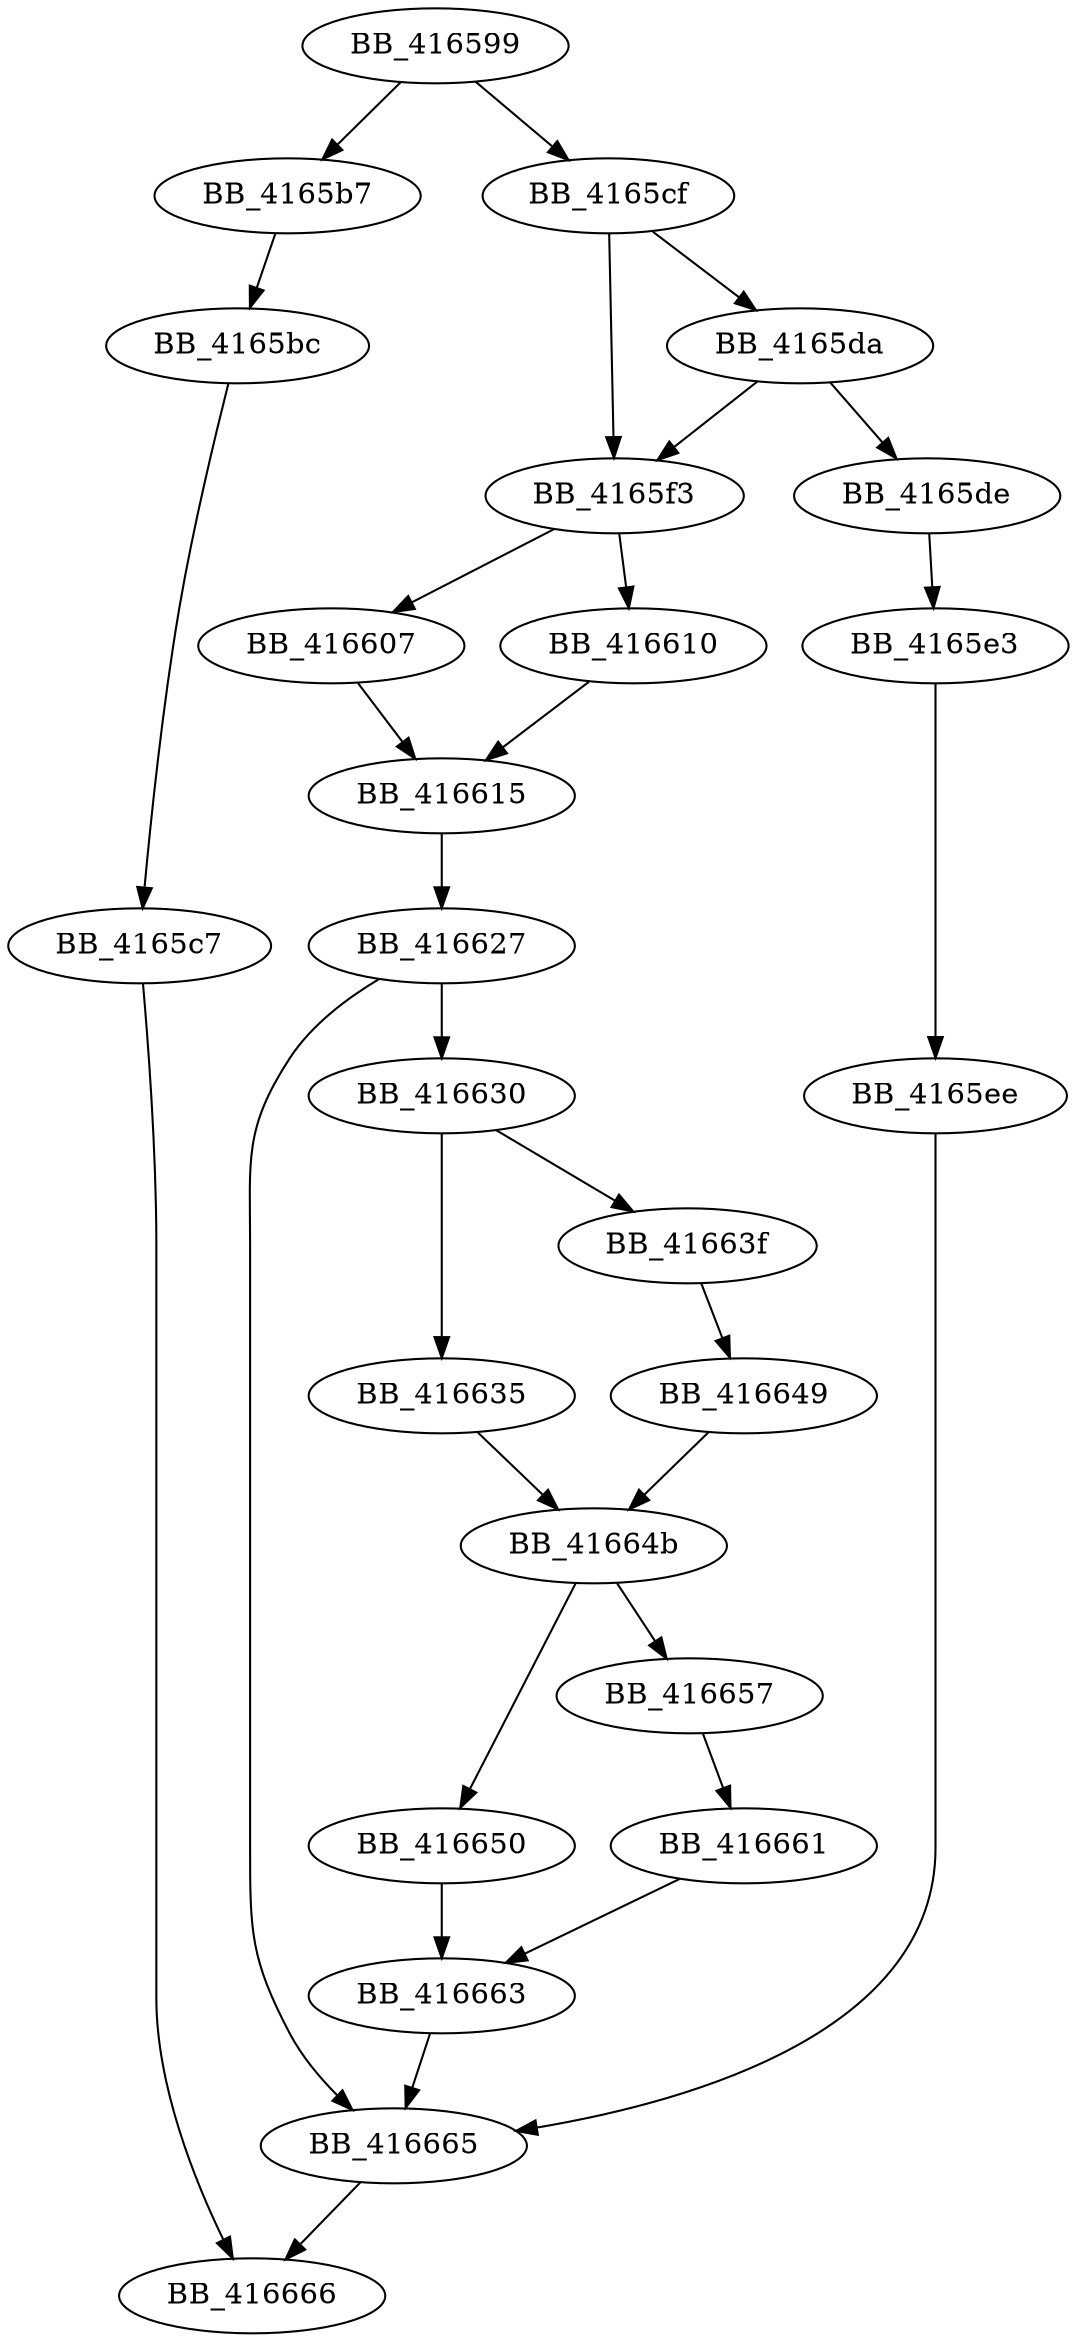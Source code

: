 DiGraph __vsnwprintf_l{
BB_416599->BB_4165b7
BB_416599->BB_4165cf
BB_4165b7->BB_4165bc
BB_4165bc->BB_4165c7
BB_4165c7->BB_416666
BB_4165cf->BB_4165da
BB_4165cf->BB_4165f3
BB_4165da->BB_4165de
BB_4165da->BB_4165f3
BB_4165de->BB_4165e3
BB_4165e3->BB_4165ee
BB_4165ee->BB_416665
BB_4165f3->BB_416607
BB_4165f3->BB_416610
BB_416607->BB_416615
BB_416610->BB_416615
BB_416615->BB_416627
BB_416627->BB_416630
BB_416627->BB_416665
BB_416630->BB_416635
BB_416630->BB_41663f
BB_416635->BB_41664b
BB_41663f->BB_416649
BB_416649->BB_41664b
BB_41664b->BB_416650
BB_41664b->BB_416657
BB_416650->BB_416663
BB_416657->BB_416661
BB_416661->BB_416663
BB_416663->BB_416665
BB_416665->BB_416666
}
